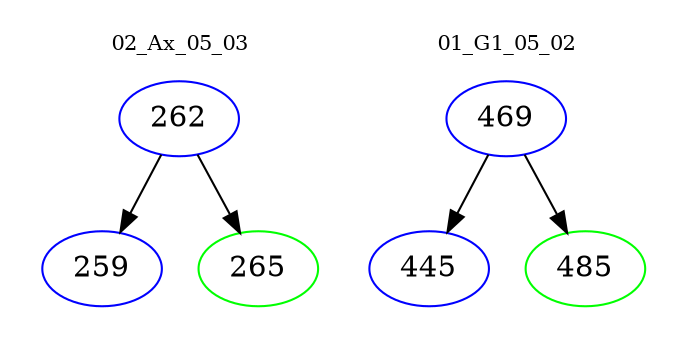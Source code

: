 digraph{
subgraph cluster_0 {
color = white
label = "02_Ax_05_03";
fontsize=10;
T0_262 [label="262", color="blue"]
T0_262 -> T0_259 [color="black"]
T0_259 [label="259", color="blue"]
T0_262 -> T0_265 [color="black"]
T0_265 [label="265", color="green"]
}
subgraph cluster_1 {
color = white
label = "01_G1_05_02";
fontsize=10;
T1_469 [label="469", color="blue"]
T1_469 -> T1_445 [color="black"]
T1_445 [label="445", color="blue"]
T1_469 -> T1_485 [color="black"]
T1_485 [label="485", color="green"]
}
}
